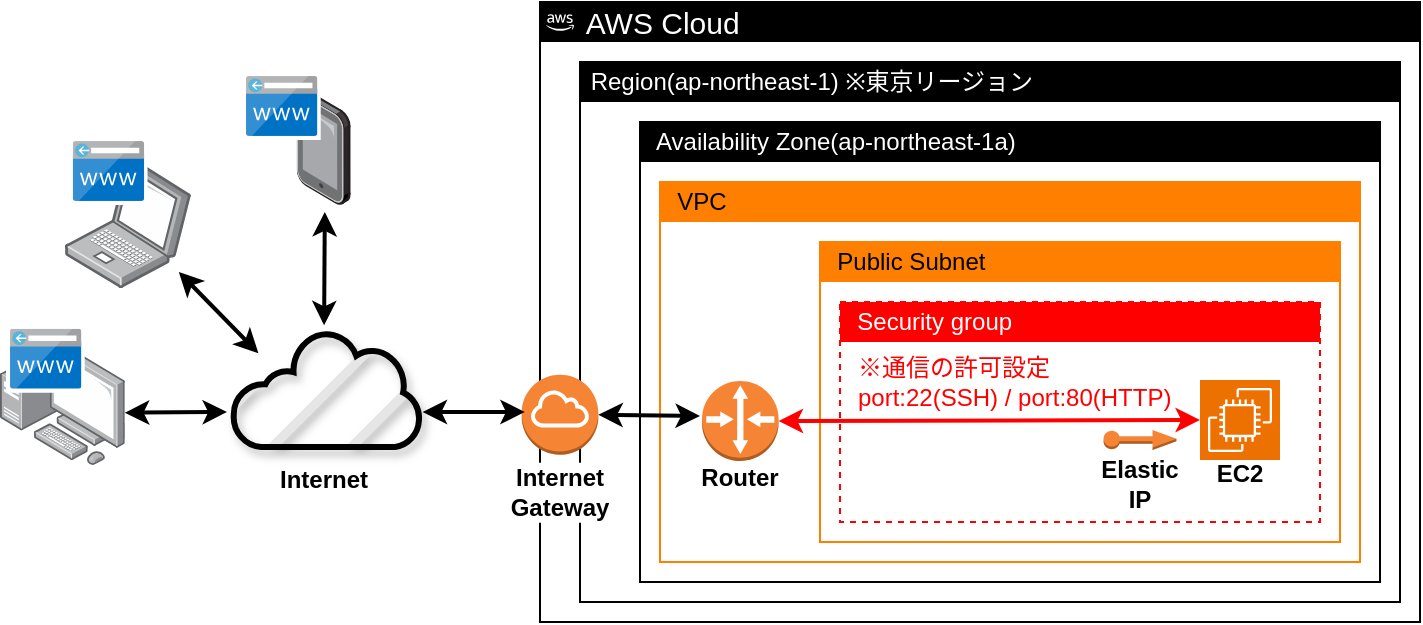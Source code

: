 <mxfile version="22.1.16" type="github">
  <diagram id="sJy378vkBmu3zpo50ejq" name="ページ1">
    <mxGraphModel dx="1042" dy="577" grid="1" gridSize="10" guides="1" tooltips="1" connect="1" arrows="1" fold="1" page="1" pageScale="1" pageWidth="827" pageHeight="1169" math="0" shadow="0">
      <root>
        <mxCell id="0" />
        <mxCell id="1" parent="0" />
        <mxCell id="bA1XOdzTZ2kSw8sosjhB-2" value="" style="rounded=0;whiteSpace=wrap;html=1;" vertex="1" parent="1">
          <mxGeometry x="320" y="350" width="440" height="310" as="geometry" />
        </mxCell>
        <mxCell id="bA1XOdzTZ2kSw8sosjhB-3" value="" style="rounded=0;whiteSpace=wrap;html=1;" vertex="1" parent="1">
          <mxGeometry x="340" y="380" width="410" height="270" as="geometry" />
        </mxCell>
        <mxCell id="bA1XOdzTZ2kSw8sosjhB-4" value="" style="rounded=0;whiteSpace=wrap;html=1;" vertex="1" parent="1">
          <mxGeometry x="370" y="410" width="370" height="230" as="geometry" />
        </mxCell>
        <mxCell id="bA1XOdzTZ2kSw8sosjhB-5" value="" style="rounded=0;whiteSpace=wrap;html=1;strokeColor=#ff8000;" vertex="1" parent="1">
          <mxGeometry x="380" y="440" width="350" height="190" as="geometry" />
        </mxCell>
        <mxCell id="bA1XOdzTZ2kSw8sosjhB-7" value="&amp;nbsp; &amp;nbsp; &amp;nbsp;AWS Cloud" style="text;html=1;strokeColor=none;fillColor=#000000;align=left;verticalAlign=middle;whiteSpace=wrap;rounded=0;fontSize=15;fontStyle=0;fontColor=#FFFFFF;" vertex="1" parent="1">
          <mxGeometry x="320" y="350" width="440" height="20" as="geometry" />
        </mxCell>
        <mxCell id="bA1XOdzTZ2kSw8sosjhB-8" value="&amp;nbsp;Region(ap-northeast-1) ※東京リージョン" style="text;html=1;strokeColor=none;fillColor=#000000;align=left;verticalAlign=middle;whiteSpace=wrap;rounded=0;fontSize=12;fontStyle=0;fontColor=#FFFFFF;" vertex="1" parent="1">
          <mxGeometry x="340" y="380" width="410" height="20" as="geometry" />
        </mxCell>
        <mxCell id="bA1XOdzTZ2kSw8sosjhB-9" value="&amp;nbsp; Availability Zone(ap-northeast-1a)" style="text;html=1;strokeColor=none;fillColor=#000000;align=left;verticalAlign=middle;whiteSpace=wrap;rounded=0;fontSize=12;fontStyle=0;fontColor=#FFFFFF;" vertex="1" parent="1">
          <mxGeometry x="370" y="410" width="370" height="20" as="geometry" />
        </mxCell>
        <mxCell id="bA1XOdzTZ2kSw8sosjhB-10" value="&amp;nbsp; VPC" style="text;html=1;strokeColor=none;fillColor=#FF8000;align=left;verticalAlign=middle;whiteSpace=wrap;rounded=0;fontSize=12;fontStyle=0" vertex="1" parent="1">
          <mxGeometry x="380" y="440" width="350" height="20" as="geometry" />
        </mxCell>
        <mxCell id="bA1XOdzTZ2kSw8sosjhB-11" value="" style="rounded=0;whiteSpace=wrap;html=1;strokeColor=#ff8000;" vertex="1" parent="1">
          <mxGeometry x="460" y="470" width="260" height="150" as="geometry" />
        </mxCell>
        <mxCell id="bA1XOdzTZ2kSw8sosjhB-12" value="&amp;nbsp; Public Subnet" style="text;html=1;strokeColor=none;fillColor=#ff8000;align=left;verticalAlign=middle;whiteSpace=wrap;rounded=0;fontSize=12;fontStyle=0" vertex="1" parent="1">
          <mxGeometry x="460" y="470" width="260" height="20" as="geometry" />
        </mxCell>
        <mxCell id="bA1XOdzTZ2kSw8sosjhB-13" value="" style="rounded=0;whiteSpace=wrap;html=1;dashed=1;strokeColor=#FF0000;" vertex="1" parent="1">
          <mxGeometry x="470" y="500" width="240" height="110" as="geometry" />
        </mxCell>
        <mxCell id="bA1XOdzTZ2kSw8sosjhB-14" value="&amp;nbsp; Security group" style="text;html=1;strokeColor=none;fillColor=#FF0000;align=left;verticalAlign=middle;whiteSpace=wrap;rounded=0;fontSize=12;fontStyle=0;fontColor=#ffffff;" vertex="1" parent="1">
          <mxGeometry x="470" y="500" width="240" height="20" as="geometry" />
        </mxCell>
        <mxCell id="bA1XOdzTZ2kSw8sosjhB-15" value="" style="sketch=0;points=[[0,0,0],[0.25,0,0],[0.5,0,0],[0.75,0,0],[1,0,0],[0,1,0],[0.25,1,0],[0.5,1,0],[0.75,1,0],[1,1,0],[0,0.25,0],[0,0.5,0],[0,0.75,0],[1,0.25,0],[1,0.5,0],[1,0.75,0]];outlineConnect=0;fontColor=#232F3E;fillColor=#ED7100;strokeColor=#ffffff;dashed=0;verticalLabelPosition=bottom;verticalAlign=top;align=center;html=1;fontSize=12;fontStyle=0;aspect=fixed;shape=mxgraph.aws4.resourceIcon;resIcon=mxgraph.aws4.ec2;" vertex="1" parent="1">
          <mxGeometry x="650" y="539" width="40" height="40" as="geometry" />
        </mxCell>
        <mxCell id="bA1XOdzTZ2kSw8sosjhB-16" value="" style="outlineConnect=0;dashed=0;verticalLabelPosition=bottom;verticalAlign=top;align=center;html=1;shape=mxgraph.aws3.elastic_ip;fillColor=#F58534;gradientColor=none;" vertex="1" parent="1">
          <mxGeometry x="601.79" y="564" width="36.43" height="10" as="geometry" />
        </mxCell>
        <mxCell id="bA1XOdzTZ2kSw8sosjhB-17" value="Elastic&lt;br&gt;IP" style="text;html=1;strokeColor=none;fillColor=none;align=center;verticalAlign=middle;whiteSpace=wrap;rounded=0;fontStyle=1;fillStyle=auto;" vertex="1" parent="1">
          <mxGeometry x="590" y="576" width="60" height="30" as="geometry" />
        </mxCell>
        <mxCell id="bA1XOdzTZ2kSw8sosjhB-18" value="EC2" style="text;html=1;strokeColor=none;fillColor=none;align=center;verticalAlign=middle;whiteSpace=wrap;rounded=0;fontStyle=1" vertex="1" parent="1">
          <mxGeometry x="640" y="571" width="60" height="30" as="geometry" />
        </mxCell>
        <mxCell id="bA1XOdzTZ2kSw8sosjhB-20" value="Internet" style="text;html=1;strokeColor=none;fillColor=none;align=center;verticalAlign=middle;whiteSpace=wrap;rounded=0;fontStyle=1" vertex="1" parent="1">
          <mxGeometry x="182.4" y="574.36" width="60" height="30" as="geometry" />
        </mxCell>
        <mxCell id="bA1XOdzTZ2kSw8sosjhB-22" value="" style="outlineConnect=0;dashed=0;verticalLabelPosition=bottom;verticalAlign=top;align=center;html=1;shape=mxgraph.aws3.cloud_2;fillColor=#000000;gradientColor=none;" vertex="1" parent="1">
          <mxGeometry x="320" y="350" width="20" height="20" as="geometry" />
        </mxCell>
        <mxCell id="bA1XOdzTZ2kSw8sosjhB-23" value="Router" style="text;html=1;strokeColor=none;fillColor=none;align=center;verticalAlign=middle;whiteSpace=wrap;rounded=0;fontStyle=1" vertex="1" parent="1">
          <mxGeometry x="390" y="572.5" width="60" height="30" as="geometry" />
        </mxCell>
        <mxCell id="bA1XOdzTZ2kSw8sosjhB-24" value="" style="outlineConnect=0;dashed=0;verticalLabelPosition=bottom;verticalAlign=top;align=center;html=1;shape=mxgraph.aws3.router;fillColor=#F58534;gradientColor=none;" vertex="1" parent="1">
          <mxGeometry x="400.99" y="539.5" width="38.33" height="40" as="geometry" />
        </mxCell>
        <mxCell id="bA1XOdzTZ2kSw8sosjhB-25" value="" style="outlineConnect=0;dashed=0;verticalLabelPosition=bottom;verticalAlign=top;align=center;html=1;shape=mxgraph.aws3.internet_gateway;fillColor=#F58534;gradientColor=none;" vertex="1" parent="1">
          <mxGeometry x="310.83" y="536.36" width="38.34" height="40" as="geometry" />
        </mxCell>
        <mxCell id="bA1XOdzTZ2kSw8sosjhB-26" value="Internet&lt;br&gt;Gateway" style="text;html=1;strokeColor=none;fillColor=default;align=center;verticalAlign=middle;whiteSpace=wrap;rounded=0;fontStyle=1" vertex="1" parent="1">
          <mxGeometry x="300" y="580.36" width="60" height="30" as="geometry" />
        </mxCell>
        <mxCell id="bA1XOdzTZ2kSw8sosjhB-28" value="" style="endArrow=classic;startArrow=classic;html=1;rounded=0;entryX=1;entryY=0.5;entryDx=0;entryDy=0;entryPerimeter=0;strokeWidth=2;" edge="1" parent="1" target="bA1XOdzTZ2kSw8sosjhB-25">
          <mxGeometry width="50" height="50" relative="1" as="geometry">
            <mxPoint x="400" y="557" as="sourcePoint" />
            <mxPoint x="360" y="556.77" as="targetPoint" />
          </mxGeometry>
        </mxCell>
        <mxCell id="bA1XOdzTZ2kSw8sosjhB-30" value="" style="endArrow=classic;startArrow=classic;html=1;rounded=0;entryX=0;entryY=0.5;entryDx=0;entryDy=0;entryPerimeter=0;exitX=1;exitY=0.5;exitDx=0;exitDy=0;exitPerimeter=0;strokeWidth=2;strokeColor=#FF0000;" edge="1" parent="1" source="bA1XOdzTZ2kSw8sosjhB-24" target="bA1XOdzTZ2kSw8sosjhB-15">
          <mxGeometry width="50" height="50" relative="1" as="geometry">
            <mxPoint x="439.32" y="555.5" as="sourcePoint" />
            <mxPoint x="650" y="552" as="targetPoint" />
          </mxGeometry>
        </mxCell>
        <mxCell id="bA1XOdzTZ2kSw8sosjhB-31" value="" style="endArrow=classic;startArrow=classic;html=1;rounded=0;exitX=1;exitY=0.7;exitDx=0;exitDy=0;exitPerimeter=0;strokeWidth=2;" edge="1" parent="1">
          <mxGeometry width="50" height="50" relative="1" as="geometry">
            <mxPoint x="261.29" y="555" as="sourcePoint" />
            <mxPoint x="312.4" y="555" as="targetPoint" />
          </mxGeometry>
        </mxCell>
        <mxCell id="bA1XOdzTZ2kSw8sosjhB-32" value="※通信の許可設定&lt;br&gt;port:22(SSH) /&amp;nbsp;port:80(HTTP)" style="text;html=1;strokeColor=none;fillColor=none;align=left;verticalAlign=middle;whiteSpace=wrap;rounded=0;fontSize=12;fontStyle=0;fontColor=#FF0000;" vertex="1" parent="1">
          <mxGeometry x="477.03" y="520" width="167.97" height="40" as="geometry" />
        </mxCell>
        <mxCell id="bA1XOdzTZ2kSw8sosjhB-33" value="" style="endArrow=classic;startArrow=classic;html=1;rounded=0;strokeWidth=2;exitX=1;exitY=0.5;exitDx=0;exitDy=0;exitPerimeter=0;" edge="1" parent="1">
          <mxGeometry width="50" height="50" relative="1" as="geometry">
            <mxPoint x="112.4" y="555.36" as="sourcePoint" />
            <mxPoint x="163.51" y="555" as="targetPoint" />
          </mxGeometry>
        </mxCell>
        <mxCell id="bA1XOdzTZ2kSw8sosjhB-38" value="" style="endArrow=classic;startArrow=classic;html=1;rounded=0;strokeWidth=2;exitX=0.95;exitY=1;exitDx=0;exitDy=0;exitPerimeter=0;entryX=0.17;entryY=0.2;entryDx=0;entryDy=0;entryPerimeter=0;" edge="1" parent="1">
          <mxGeometry width="50" height="50" relative="1" as="geometry">
            <mxPoint x="139.4" y="485" as="sourcePoint" />
            <mxPoint x="179.211" y="525.64" as="targetPoint" />
          </mxGeometry>
        </mxCell>
        <mxCell id="bA1XOdzTZ2kSw8sosjhB-40" value="" style="endArrow=classic;startArrow=classic;html=1;rounded=0;strokeWidth=2;exitX=0.5;exitY=1;exitDx=0;exitDy=0;exitPerimeter=0;" edge="1" parent="1">
          <mxGeometry width="50" height="50" relative="1" as="geometry">
            <mxPoint x="212.4" y="455" as="sourcePoint" />
            <mxPoint x="212.057" y="511.64" as="targetPoint" />
          </mxGeometry>
        </mxCell>
        <mxCell id="bA1XOdzTZ2kSw8sosjhB-44" value="" style="image;points=[];aspect=fixed;html=1;align=center;shadow=0;dashed=0;image=img/lib/allied_telesis/computer_and_terminals/Laptop.svg;" vertex="1" parent="1">
          <mxGeometry x="82.4" y="428.99" width="63.11" height="64.01" as="geometry" />
        </mxCell>
        <mxCell id="bA1XOdzTZ2kSw8sosjhB-45" value="" style="image;points=[];aspect=fixed;html=1;align=center;shadow=0;dashed=0;image=img/lib/allied_telesis/computer_and_terminals/Personal_Computer_with_Server.svg;imageBorder=none;" vertex="1" parent="1">
          <mxGeometry x="50.0" y="519.24" width="62.4" height="62.4" as="geometry" />
        </mxCell>
        <mxCell id="bA1XOdzTZ2kSw8sosjhB-46" value="" style="image;points=[];aspect=fixed;html=1;align=center;shadow=0;dashed=0;image=img/lib/allied_telesis/computer_and_terminals/Tablet.svg;" vertex="1" parent="1">
          <mxGeometry x="198.35" y="394.5" width="27" height="57" as="geometry" />
        </mxCell>
        <mxCell id="bA1XOdzTZ2kSw8sosjhB-55" value="" style="aspect=fixed;pointerEvents=1;shadow=1;html=1;strokeColor=default;labelPosition=center;verticalLabelPosition=bottom;verticalAlign=top;align=center;fillColor=#E6E6E6;shape=mxgraph.mscae.enterprise.internet;labelBackgroundColor=default;comic=0;fontFamily=Helvetica;fontSize=12;fontColor=default;strokeWidth=3;labelBorderColor=none;fillStyle=hatch;" vertex="1" parent="1">
          <mxGeometry x="166.26" y="514.38" width="93.74" height="58.12" as="geometry" />
        </mxCell>
        <mxCell id="bA1XOdzTZ2kSw8sosjhB-66" value="" style="group" vertex="1" connectable="0" parent="1">
          <mxGeometry x="173" y="387" width="35.71" height="30" as="geometry" />
        </mxCell>
        <mxCell id="bA1XOdzTZ2kSw8sosjhB-60" value="" style="rounded=0;whiteSpace=wrap;html=1;labelBackgroundColor=default;comic=0;strokeColor=#FFFFFF;align=center;verticalAlign=top;fontFamily=Helvetica;fontSize=12;fontColor=default;fillColor=default;strokeWidth=4;" vertex="1" parent="bA1XOdzTZ2kSw8sosjhB-66">
          <mxGeometry width="35.35" height="30" as="geometry" />
        </mxCell>
        <mxCell id="bA1XOdzTZ2kSw8sosjhB-61" value="" style="image;aspect=fixed;html=1;points=[];align=center;fontSize=12;image=img/lib/mscae/CustomDomain.svg;imageBorder=#FFFFFF;comic=0;strokeWidth=0;perimeterSpacing=0;" vertex="1" parent="bA1XOdzTZ2kSw8sosjhB-66">
          <mxGeometry x="2.842e-14" width="35.71" height="30" as="geometry" />
        </mxCell>
        <mxCell id="bA1XOdzTZ2kSw8sosjhB-67" value="" style="group" vertex="1" connectable="0" parent="1">
          <mxGeometry x="86.4" y="419.5" width="35.71" height="30" as="geometry" />
        </mxCell>
        <mxCell id="bA1XOdzTZ2kSw8sosjhB-56" value="" style="rounded=0;whiteSpace=wrap;html=1;labelBackgroundColor=default;comic=0;strokeColor=#FFFFFF;align=center;verticalAlign=top;fontFamily=Helvetica;fontSize=12;fontColor=default;fillColor=default;strokeWidth=4;" vertex="1" parent="bA1XOdzTZ2kSw8sosjhB-67">
          <mxGeometry width="35.35" height="30" as="geometry" />
        </mxCell>
        <mxCell id="bA1XOdzTZ2kSw8sosjhB-48" value="" style="image;aspect=fixed;html=1;points=[];align=center;fontSize=12;image=img/lib/mscae/CustomDomain.svg;imageBorder=#FFFFFF;comic=0;strokeWidth=0;perimeterSpacing=0;" vertex="1" parent="bA1XOdzTZ2kSw8sosjhB-67">
          <mxGeometry x="2.842e-14" width="35.71" height="30" as="geometry" />
        </mxCell>
        <mxCell id="bA1XOdzTZ2kSw8sosjhB-68" value="" style="group" vertex="1" connectable="0" parent="1">
          <mxGeometry x="55.0" y="513.38" width="35.71" height="30" as="geometry" />
        </mxCell>
        <mxCell id="bA1XOdzTZ2kSw8sosjhB-63" value="" style="rounded=0;whiteSpace=wrap;html=1;labelBackgroundColor=default;comic=0;strokeColor=#FFFFFF;align=center;verticalAlign=top;fontFamily=Helvetica;fontSize=12;fontColor=default;fillColor=default;strokeWidth=4;" vertex="1" parent="bA1XOdzTZ2kSw8sosjhB-68">
          <mxGeometry width="35.35" height="30" as="geometry" />
        </mxCell>
        <mxCell id="bA1XOdzTZ2kSw8sosjhB-64" value="" style="image;aspect=fixed;html=1;points=[];align=center;fontSize=12;image=img/lib/mscae/CustomDomain.svg;imageBorder=#FFFFFF;comic=0;strokeWidth=0;perimeterSpacing=0;" vertex="1" parent="bA1XOdzTZ2kSw8sosjhB-68">
          <mxGeometry x="2.842e-14" width="35.71" height="30" as="geometry" />
        </mxCell>
      </root>
    </mxGraphModel>
  </diagram>
</mxfile>
